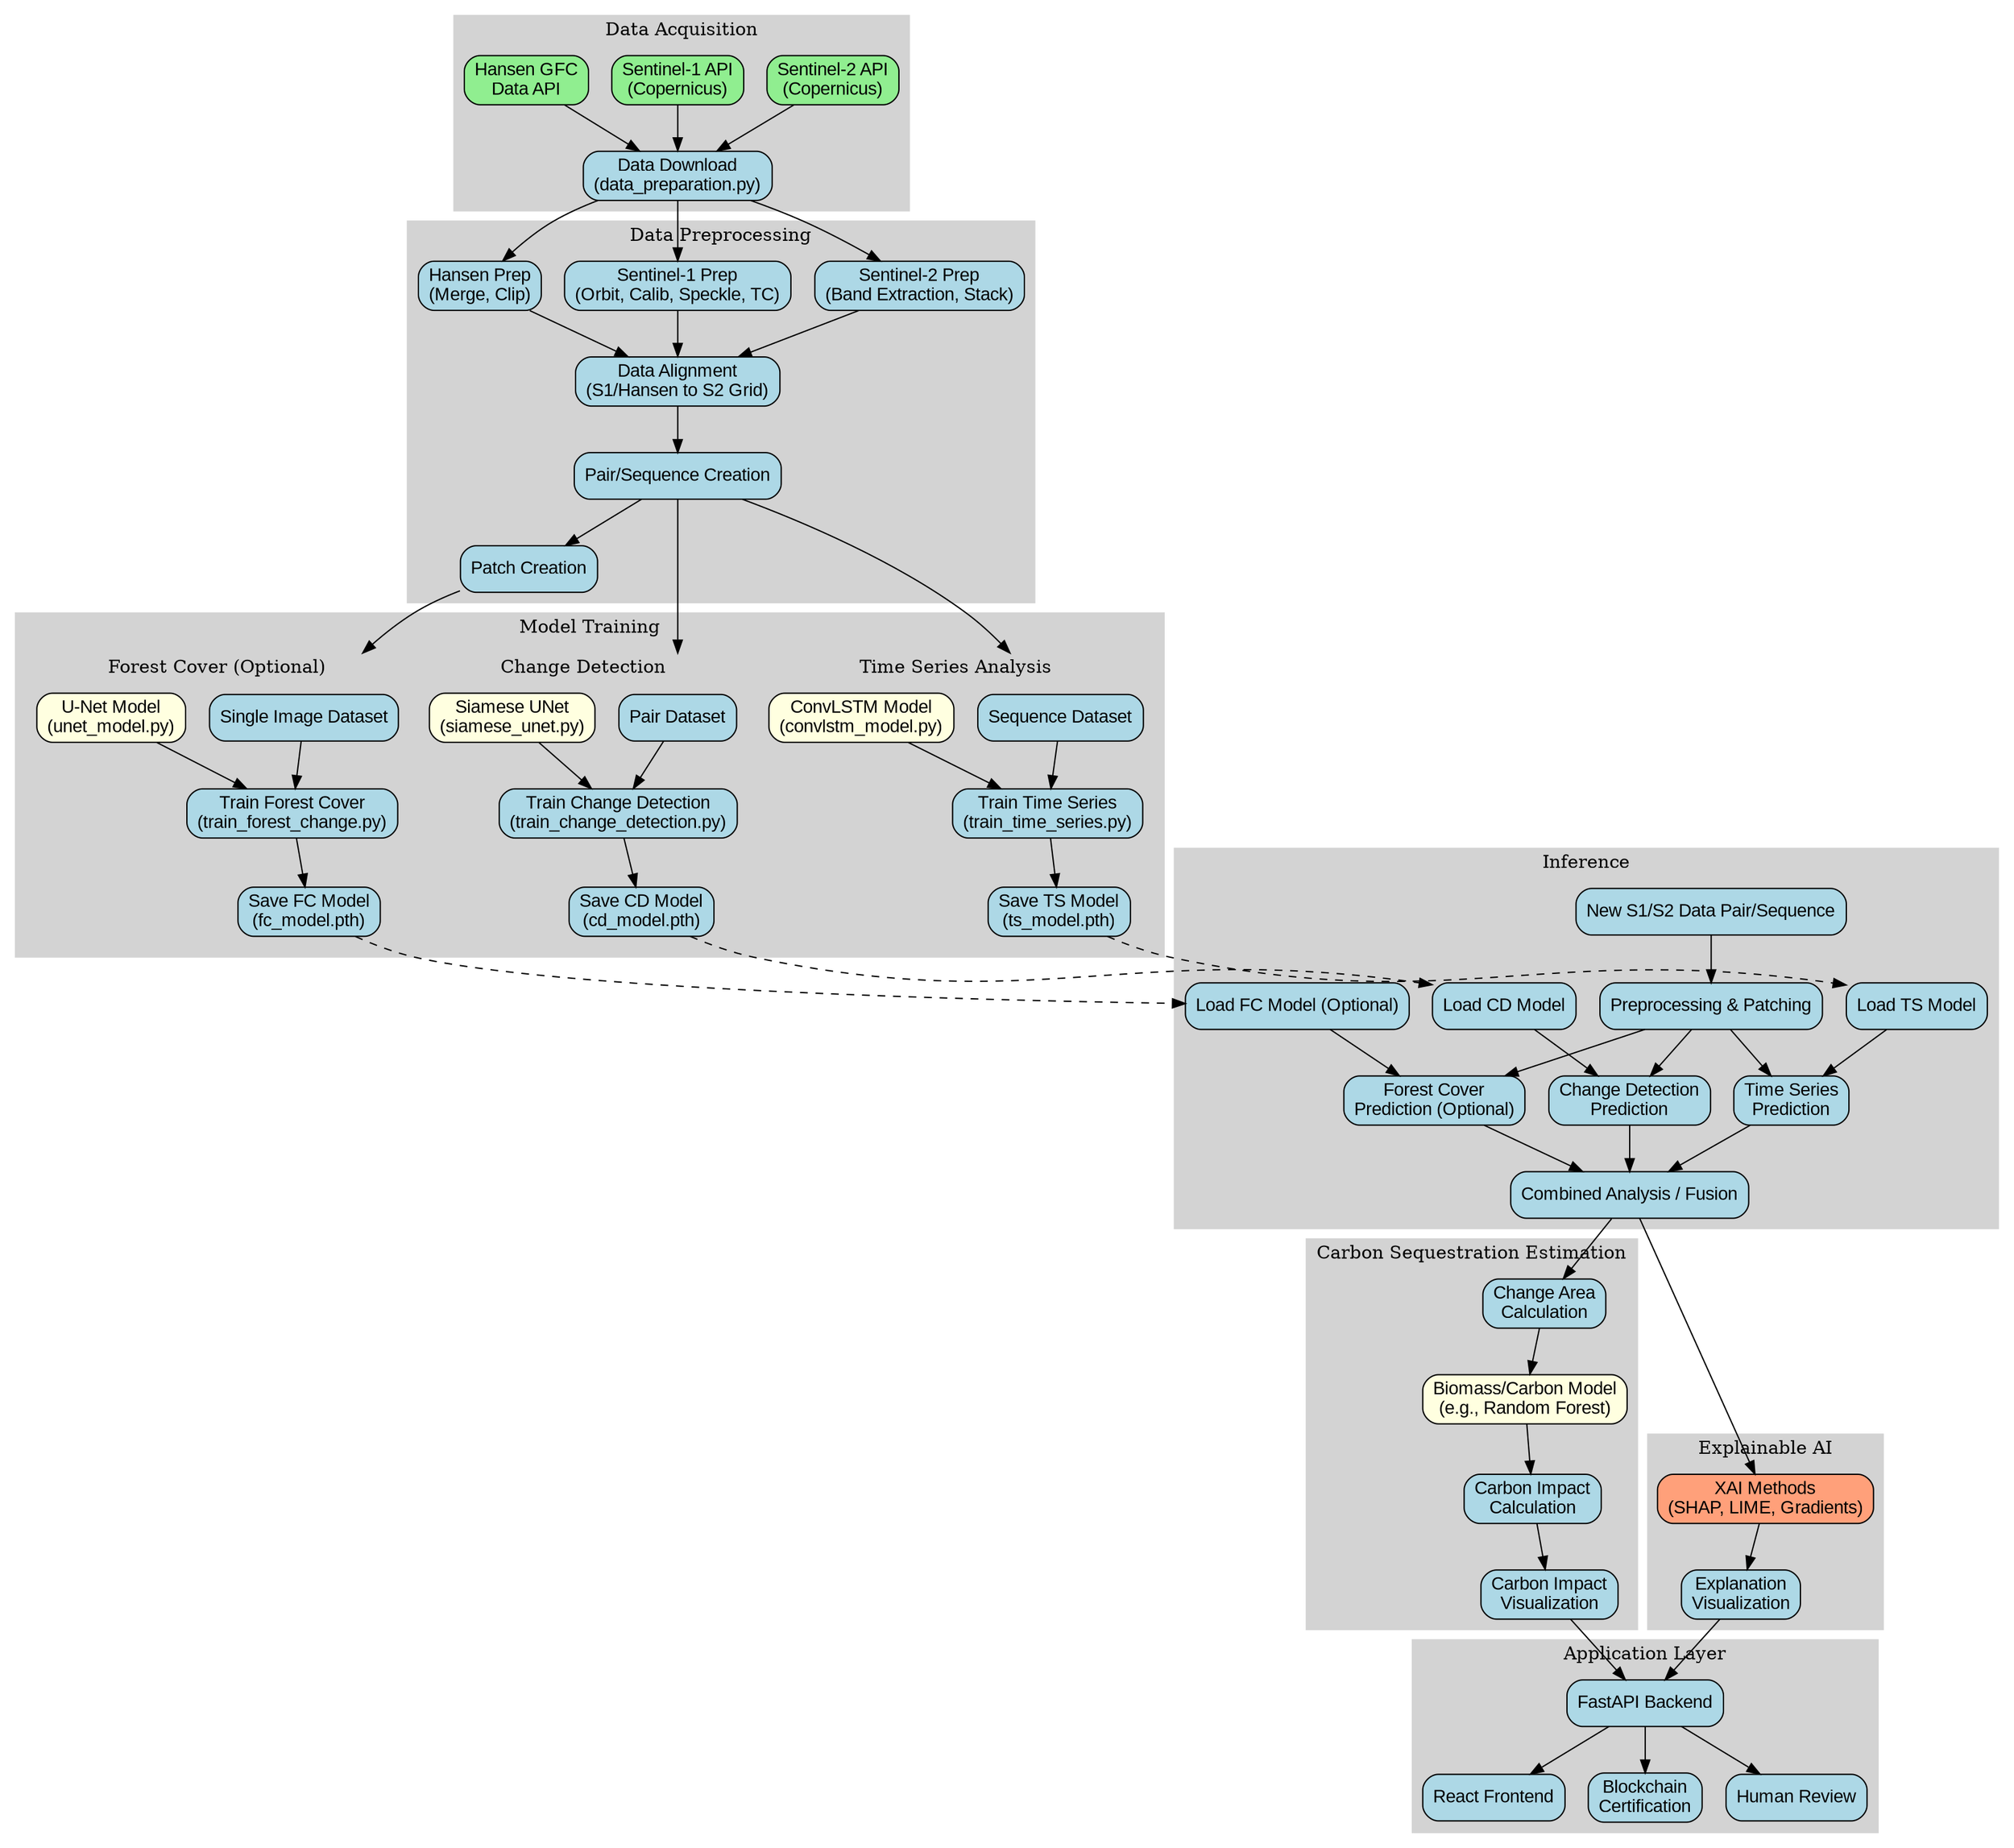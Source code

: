 digraph CarbonCreditML {
    // Graph settings
    rankdir=TB;
    node [shape=box, style="rounded,filled", fillcolor=lightblue, fontname="Arial"];
    edge [fontname="Arial"];
    compound=true; // Allow edges to clusters

    // Data Acquisition
    subgraph cluster_data_acquisition {
        label="Data Acquisition";
        style=filled;
        color=lightgrey;

        sentinel2_api [label="Sentinel-2 API\n(Copernicus)", fillcolor=lightgreen];
        sentinel1_api [label="Sentinel-1 API\n(Copernicus)", fillcolor=lightgreen];
        hansen_api [label="Hansen GFC\nData API", fillcolor=lightgreen];
        data_download [label="Data Download\n(data_preparation.py)"];

        sentinel2_api -> data_download;
        sentinel1_api -> data_download;
        hansen_api -> data_download;
    }

    // Data Preprocessing
    subgraph cluster_preprocessing {
        label="Data Preprocessing";
        style=filled;
        color=lightgrey;

        s2_prep [label="Sentinel-2 Prep\n(Band Extraction, Stack)"];
        s1_prep [label="Sentinel-1 Prep\n(Orbit, Calib, Speckle, TC)", tooltip="Requires SNAP GPT"];
        hansen_prep [label="Hansen Prep\n(Merge, Clip)"];
        alignment [label="Data Alignment\n(S1/Hansen to S2 Grid)"];
        pair_sequence_prep [label="Pair/Sequence Creation"];
        patch_creation [label="Patch Creation"];

        data_download -> s2_prep;
        data_download -> s1_prep;
        data_download -> hansen_prep;
        s2_prep -> alignment;
        s1_prep -> alignment;
        hansen_prep -> alignment;
        alignment -> pair_sequence_prep;
        pair_sequence_prep -> patch_creation;
    }

    // Model Training
    subgraph cluster_training {
        label="Model Training";
        style=filled;
        color=lightgrey;

        // Change Detection Path
        subgraph cluster_cd_train {
            label = "Change Detection";
            style=dashed;
            cd_dataset [label="Pair Dataset"];
            siamese_unet [label="Siamese UNet\n(siamese_unet.py)", fillcolor=lightyellow];
            cd_training [label="Train Change Detection\n(train_change_detection.py)"];
            cd_model_saving [label="Save CD Model\n(cd_model.pth)"];
            pair_sequence_prep -> cd_dataset [lhead=cluster_cd_train];
            cd_dataset -> cd_training;
            siamese_unet -> cd_training;
            cd_training -> cd_model_saving;
        }

        // Time Series Path
        subgraph cluster_ts_train {
            label = "Time Series Analysis";
            style=dashed;
            ts_dataset [label="Sequence Dataset"];
            convlstm [label="ConvLSTM Model\n(convlstm_model.py)", fillcolor=lightyellow];
            ts_training [label="Train Time Series\n(train_time_series.py)"];
            ts_model_saving [label="Save TS Model\n(ts_model.pth)"];
            pair_sequence_prep -> ts_dataset [lhead=cluster_ts_train];
            ts_dataset -> ts_training;
            convlstm -> ts_training;
            ts_training -> ts_model_saving;
        }

        // Original Forest Cover Path (Optional/Alternative)
        subgraph cluster_fc_train {
             label = "Forest Cover (Optional)";
             style=dashed;
             fc_dataset [label="Single Image Dataset"];
             unet_model [label="U-Net Model\n(unet_model.py)", fillcolor=lightyellow];
             fc_training [label="Train Forest Cover\n(train_forest_change.py)"];
             fc_model_saving [label="Save FC Model\n(fc_model.pth)"];
             patch_creation -> fc_dataset [lhead=cluster_fc_train];
             fc_dataset -> fc_training;
             unet_model -> fc_training;
             fc_training -> fc_model_saving;
        }
    }

    // Inference
    subgraph cluster_inference {
        label="Inference";
        style=filled;
        color=lightgrey;

        new_data [label="New S1/S2 Data Pair/Sequence"];
        inference_preprocessing [label="Preprocessing & Patching"];
        cd_model_loading [label="Load CD Model"];
        ts_model_loading [label="Load TS Model"];
        fc_model_loading [label="Load FC Model (Optional)"];
        cd_prediction [label="Change Detection\nPrediction"];
        ts_prediction [label="Time Series\nPrediction"];
        fc_prediction [label="Forest Cover\nPrediction (Optional)"];
        combined_analysis [label="Combined Analysis / Fusion"];

        new_data -> inference_preprocessing;
        inference_preprocessing -> cd_prediction;
        inference_preprocessing -> ts_prediction;
        inference_preprocessing -> fc_prediction;

        cd_model_saving -> cd_model_loading [style=dashed];
        ts_model_saving -> ts_model_loading [style=dashed];
        fc_model_saving -> fc_model_loading [style=dashed];

        cd_model_loading -> cd_prediction;
        ts_model_loading -> ts_prediction;
        fc_model_loading -> fc_prediction;

        cd_prediction -> combined_analysis;
        ts_prediction -> combined_analysis;
        fc_prediction -> combined_analysis;
    }

    // Explainable AI
    subgraph cluster_xai {
        label="Explainable AI";
        style=filled;
        color=lightgrey;

        xai_methods [label="XAI Methods\n(SHAP, LIME, Gradients)", fillcolor=lightsalmon];
        explanation_viz [label="Explanation\nVisualization"];

        combined_analysis -> xai_methods;
        xai_methods -> explanation_viz;
    }

    // Carbon Estimation
    subgraph cluster_carbon {
        label="Carbon Sequestration Estimation";
        style=filled;
        color=lightgrey;

        change_analysis [label="Change Area\nCalculation"];
        biomass_model [label="Biomass/Carbon Model\n(e.g., Random Forest)", fillcolor=lightyellow];
        carbon_calculation [label="Carbon Impact\nCalculation"];
        carbon_viz [label="Carbon Impact\nVisualization"];

        combined_analysis -> change_analysis;
        change_analysis -> biomass_model; // Or combined_analysis -> biomass_model
        biomass_model -> carbon_calculation;
        carbon_calculation -> carbon_viz;
    }

    // API Integration & Frontend (Simplified)
    subgraph cluster_app {
        label="Application Layer";
        style=filled;
        color=lightgrey;

        api_endpoints [label="FastAPI Backend"];
        frontend [label="React Frontend"];
        blockchain_cert [label="Blockchain\nCertification"];
        human_review [label="Human Review"];

        explanation_viz -> api_endpoints;
        carbon_viz -> api_endpoints;
        api_endpoints -> frontend;
        api_endpoints -> blockchain_cert;
        api_endpoints -> human_review;
    }
}

